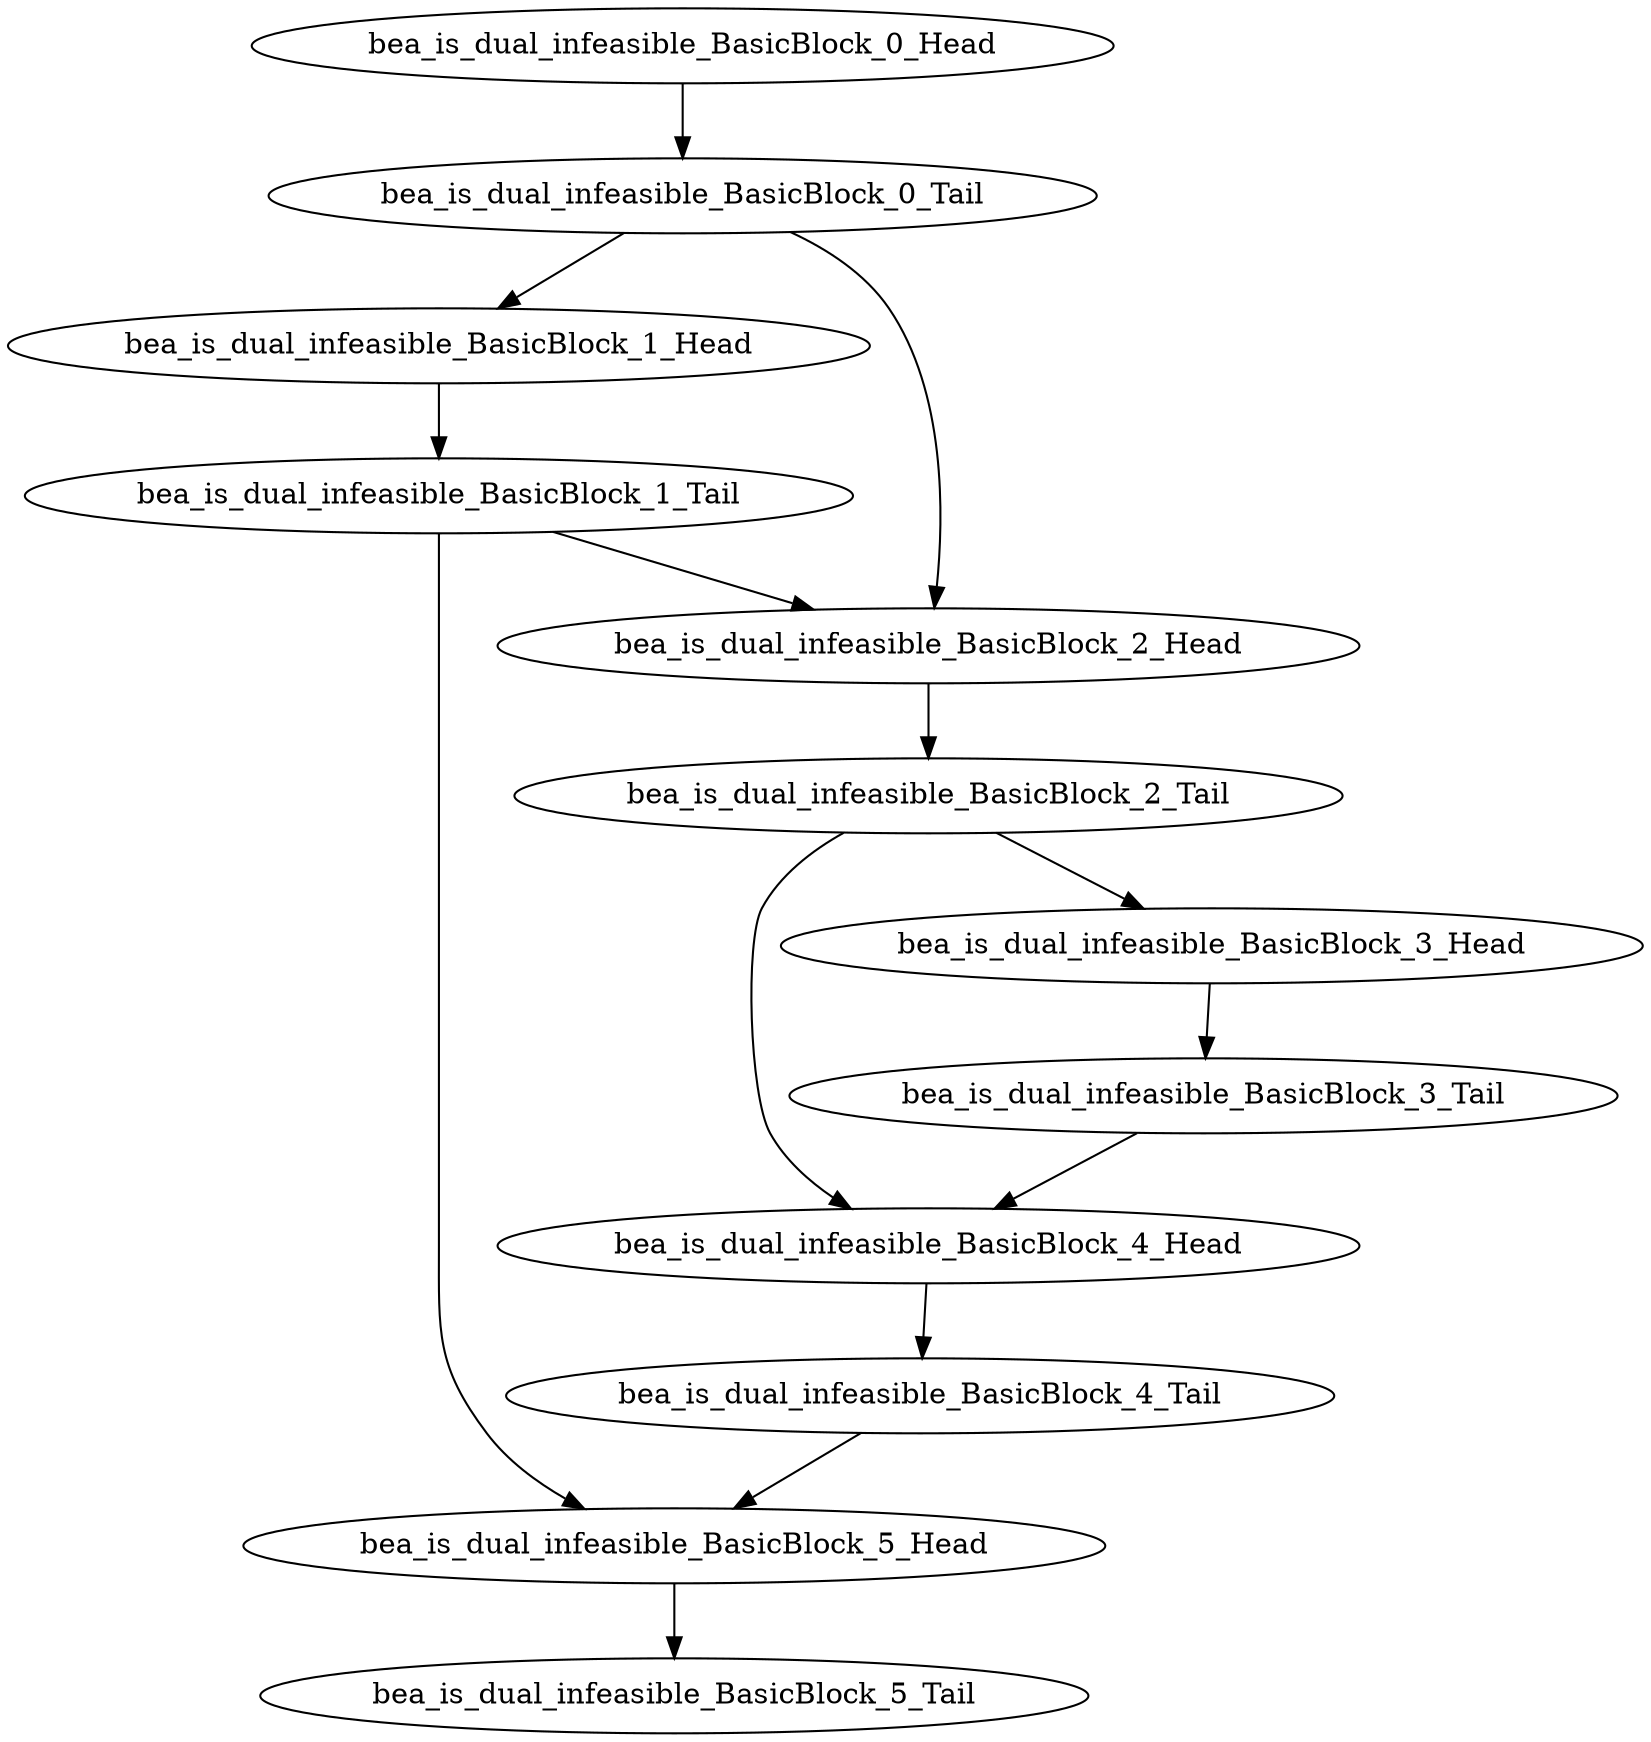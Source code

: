 digraph G {
    "bea_is_dual_infeasible_BasicBlock_4_Head" -> "bea_is_dual_infeasible_BasicBlock_4_Tail"
    "bea_is_dual_infeasible_BasicBlock_3_Tail" -> "bea_is_dual_infeasible_BasicBlock_4_Head"
    "bea_is_dual_infeasible_BasicBlock_2_Tail" -> "bea_is_dual_infeasible_BasicBlock_4_Head"
    "bea_is_dual_infeasible_BasicBlock_2_Tail" -> "bea_is_dual_infeasible_BasicBlock_3_Head"
    "bea_is_dual_infeasible_BasicBlock_5_Head" -> "bea_is_dual_infeasible_BasicBlock_5_Tail"
    "bea_is_dual_infeasible_BasicBlock_1_Head" -> "bea_is_dual_infeasible_BasicBlock_1_Tail"
    "bea_is_dual_infeasible_BasicBlock_3_Head" -> "bea_is_dual_infeasible_BasicBlock_3_Tail"
    "bea_is_dual_infeasible_BasicBlock_0_Head" -> "bea_is_dual_infeasible_BasicBlock_0_Tail"
    "bea_is_dual_infeasible_BasicBlock_1_Tail" -> "bea_is_dual_infeasible_BasicBlock_5_Head"
    "bea_is_dual_infeasible_BasicBlock_1_Tail" -> "bea_is_dual_infeasible_BasicBlock_2_Head"
    "bea_is_dual_infeasible_BasicBlock_2_Head" -> "bea_is_dual_infeasible_BasicBlock_2_Tail"
    "bea_is_dual_infeasible_BasicBlock_4_Tail" -> "bea_is_dual_infeasible_BasicBlock_5_Head"
    "bea_is_dual_infeasible_BasicBlock_0_Tail" -> "bea_is_dual_infeasible_BasicBlock_1_Head"
    "bea_is_dual_infeasible_BasicBlock_0_Tail" -> "bea_is_dual_infeasible_BasicBlock_2_Head"
}
